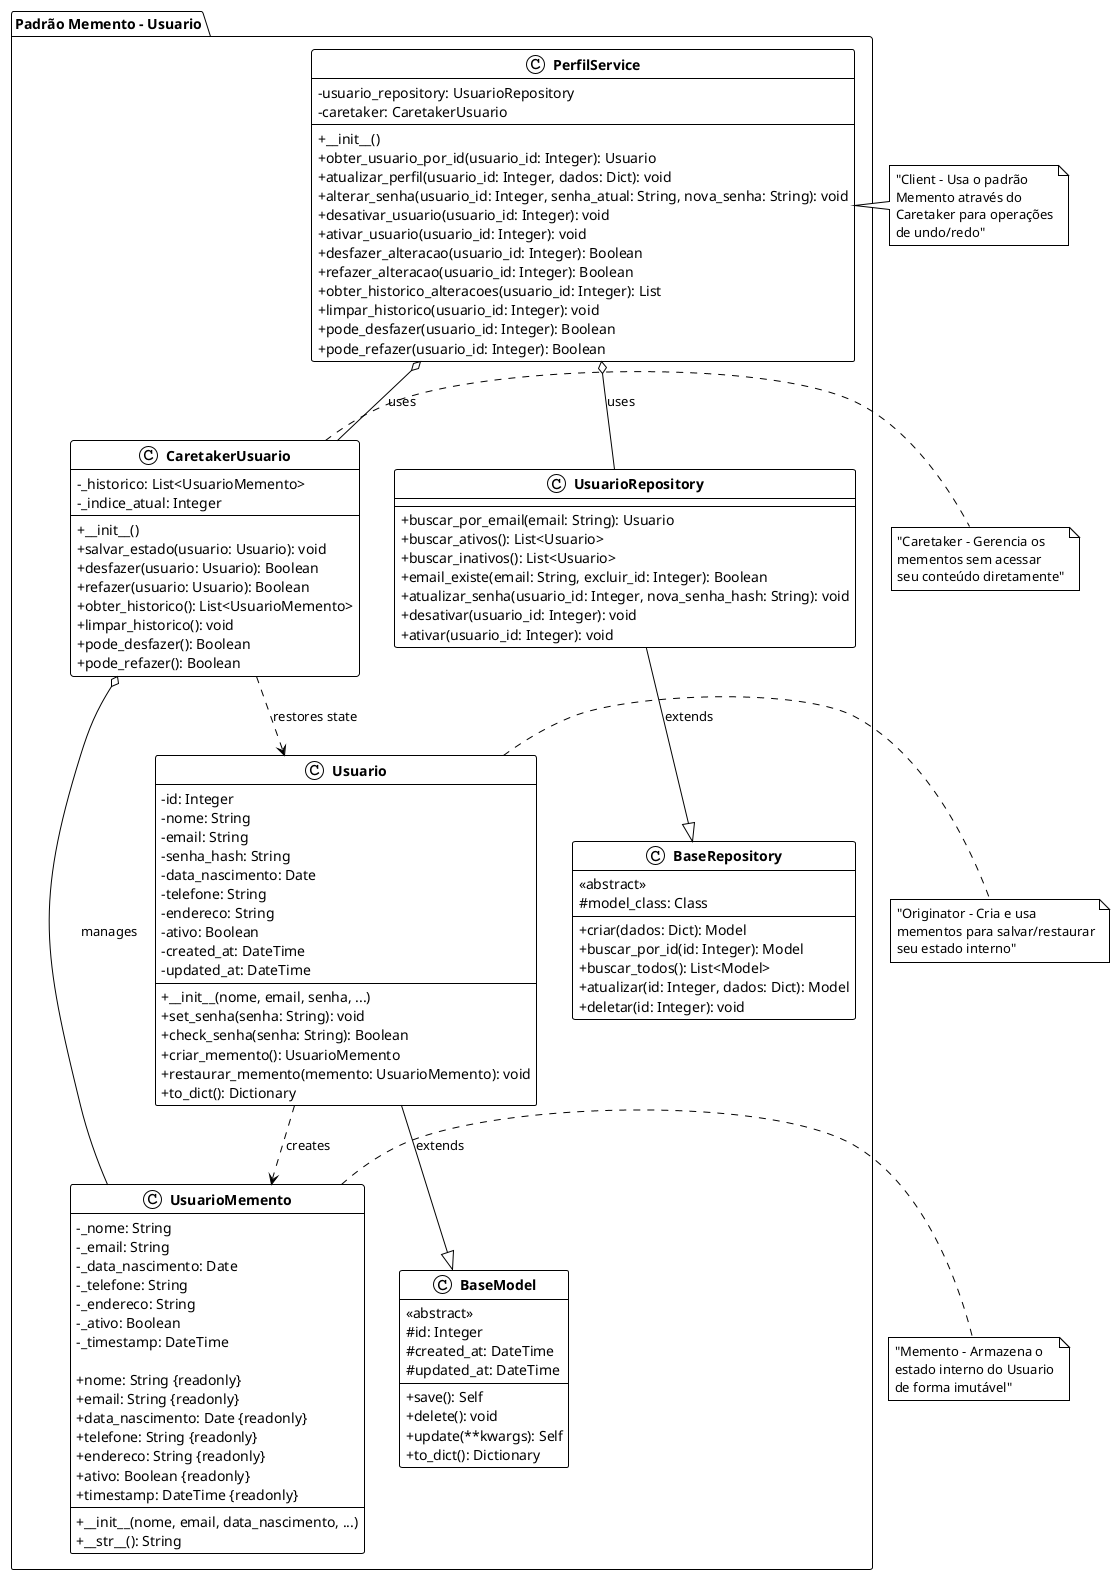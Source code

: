 @startuml Memento_Pattern_Usuario

!theme plain
skinparam classAttributeIconSize 0
skinparam classFontStyle bold

package "Padrão Memento - Usuario" {

    class Usuario {
        -id: Integer
        -nome: String
        -email: String
        -senha_hash: String
        -data_nascimento: Date
        -telefone: String
        -endereco: String
        -ativo: Boolean
        -created_at: DateTime
        -updated_at: DateTime
        
        +__init__(nome, email, senha, ...)
        +set_senha(senha: String): void
        +check_senha(senha: String): Boolean
        +criar_memento(): UsuarioMemento
        +restaurar_memento(memento: UsuarioMemento): void
        +to_dict(): Dictionary
    }

    class UsuarioMemento {
        -_nome: String
        -_email: String
        -_data_nascimento: Date
        -_telefone: String
        -_endereco: String
        -_ativo: Boolean
        -_timestamp: DateTime
        
        +__init__(nome, email, data_nascimento, ...)
        +nome: String {readonly}
        +email: String {readonly}
        +data_nascimento: Date {readonly}
        +telefone: String {readonly}
        +endereco: String {readonly}
        +ativo: Boolean {readonly}
        +timestamp: DateTime {readonly}
        +__str__(): String
    }

    class CaretakerUsuario {
        -_historico: List<UsuarioMemento>
        -_indice_atual: Integer
        
        +__init__()
        +salvar_estado(usuario: Usuario): void
        +desfazer(usuario: Usuario): Boolean
        +refazer(usuario: Usuario): Boolean
        +obter_historico(): List<UsuarioMemento>
        +limpar_historico(): void
        +pode_desfazer(): Boolean
        +pode_refazer(): Boolean
    }

    class PerfilService {
        -usuario_repository: UsuarioRepository
        -caretaker: CaretakerUsuario
        
        +__init__()
        +obter_usuario_por_id(usuario_id: Integer): Usuario
        +atualizar_perfil(usuario_id: Integer, dados: Dict): void
        +alterar_senha(usuario_id: Integer, senha_atual: String, nova_senha: String): void
        +desativar_usuario(usuario_id: Integer): void
        +ativar_usuario(usuario_id: Integer): void
        +desfazer_alteracao(usuario_id: Integer): Boolean
        +refazer_alteracao(usuario_id: Integer): Boolean
        +obter_historico_alteracoes(usuario_id: Integer): List
        +limpar_historico(usuario_id: Integer): void
        +pode_desfazer(usuario_id: Integer): Boolean
        +pode_refazer(usuario_id: Integer): Boolean
    }

    class UsuarioRepository {
        +buscar_por_email(email: String): Usuario
        +buscar_ativos(): List<Usuario>
        +buscar_inativos(): List<Usuario>
        +email_existe(email: String, excluir_id: Integer): Boolean
        +atualizar_senha(usuario_id: Integer, nova_senha_hash: String): void
        +desativar(usuario_id: Integer): void
        +ativar(usuario_id: Integer): void
    }

    class BaseModel {
        <<abstract>>
        #id: Integer
        #created_at: DateTime
        #updated_at: DateTime
        
        +save(): Self
        +delete(): void
        +update(**kwargs): Self
        +to_dict(): Dictionary
    }

    class BaseRepository {
        <<abstract>>
        #model_class: Class
        
        +criar(dados: Dict): Model
        +buscar_por_id(id: Integer): Model
        +buscar_todos(): List<Model>
        +atualizar(id: Integer, dados: Dict): Model
        +deletar(id: Integer): void
    }
}

' Relacionamentos
Usuario --|> BaseModel : extends
UsuarioRepository --|> BaseRepository : extends

Usuario ..> UsuarioMemento : creates
CaretakerUsuario o-- UsuarioMemento : manages

PerfilService o-- UsuarioRepository : uses
PerfilService o-- CaretakerUsuario : uses

CaretakerUsuario ..> Usuario : restores state

' Notas explicativas
note right of Usuario : "Originator - Cria e usa\nmementos para salvar/restaurar\nseu estado interno"

note right of UsuarioMemento : "Memento - Armazena o\nestado interno do Usuario\nde forma imutável"

note right of CaretakerUsuario : "Caretaker - Gerencia os\nmementos sem acessar\nseu conteúdo diretamente"

note right of PerfilService : "Client - Usa o padrão\nMemento através do\nCaretaker para operações\nde undo/redo"

@enduml
